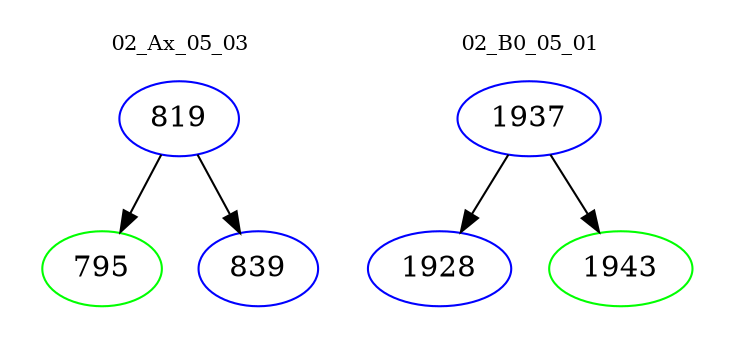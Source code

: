 digraph{
subgraph cluster_0 {
color = white
label = "02_Ax_05_03";
fontsize=10;
T0_819 [label="819", color="blue"]
T0_819 -> T0_795 [color="black"]
T0_795 [label="795", color="green"]
T0_819 -> T0_839 [color="black"]
T0_839 [label="839", color="blue"]
}
subgraph cluster_1 {
color = white
label = "02_B0_05_01";
fontsize=10;
T1_1937 [label="1937", color="blue"]
T1_1937 -> T1_1928 [color="black"]
T1_1928 [label="1928", color="blue"]
T1_1937 -> T1_1943 [color="black"]
T1_1943 [label="1943", color="green"]
}
}
